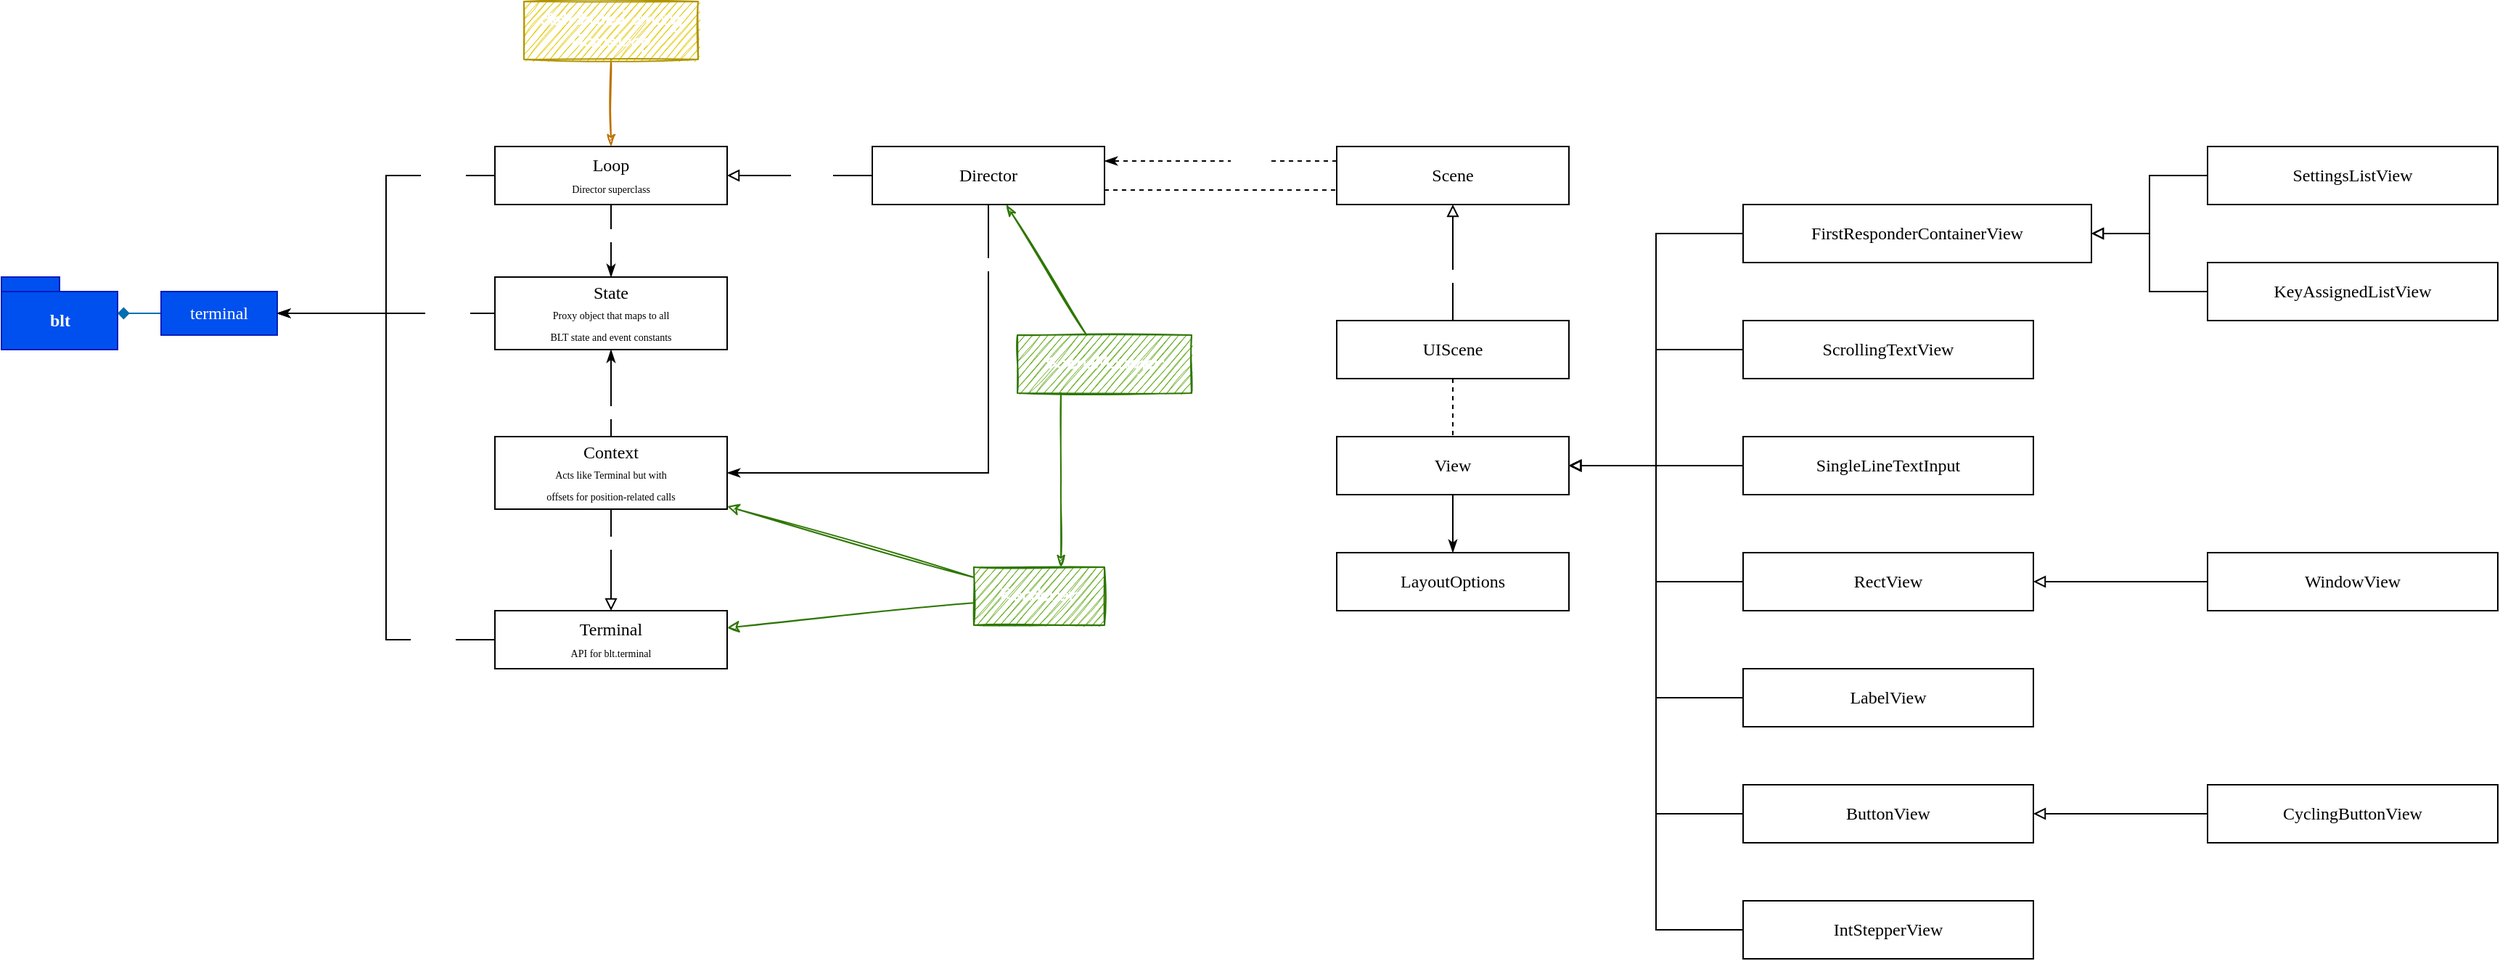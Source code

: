 <mxfile version="13.7.9" type="embed"><diagram id="SDV3DfAYb3ARsRAgTjfZ" name="Page-1"><mxGraphModel dx="3197" dy="1137" grid="1" gridSize="10" guides="1" tooltips="1" connect="1" arrows="1" fold="1" page="1" pageScale="1" pageWidth="850" pageHeight="1100" math="0" shadow="0"><root><mxCell id="0"/><mxCell id="1" parent="0"/><mxCell id="9" style="edgeStyle=elbowEdgeStyle;rounded=0;orthogonalLoop=1;jettySize=auto;html=1;endArrow=classicThin;endFill=1;fontFamily=Fira Code;" parent="1" source="2" target="6" edge="1"><mxGeometry relative="1" as="geometry"/></mxCell><mxCell id="24" value="&lt;font color=&quot;#ffffff&quot;&gt;depends&lt;/font&gt;" style="edgeLabel;html=1;align=center;verticalAlign=middle;resizable=0;points=[];fontSize=8;fontColor=#1A1A1A;" parent="9" vertex="1" connectable="0"><mxGeometry x="-0.767" relative="1" as="geometry"><mxPoint as="offset"/></mxGeometry></mxCell><mxCell id="2" value="Terminal&lt;br&gt;&lt;font style=&quot;font-size: 7px&quot;&gt;API for blt.terminal&lt;/font&gt;" style="rounded=0;whiteSpace=wrap;html=1;fontFamily=Fira Code;" parent="1" vertex="1"><mxGeometry x="420" y="500" width="160" height="40" as="geometry"/></mxCell><mxCell id="11" style="edgeStyle=elbowEdgeStyle;rounded=0;orthogonalLoop=1;jettySize=auto;html=1;endArrow=classicThin;endFill=1;fontFamily=Fira Code;" parent="1" source="3" target="10" edge="1"><mxGeometry relative="1" as="geometry"/></mxCell><mxCell id="19" value="&lt;font color=&quot;#ffffff&quot;&gt;depends&lt;/font&gt;" style="edgeLabel;html=1;align=center;verticalAlign=middle;resizable=0;points=[];fontSize=8;fontColor=#1A1A1A;" parent="11" vertex="1" connectable="0"><mxGeometry y="-4" relative="1" as="geometry"><mxPoint x="4" y="-4" as="offset"/></mxGeometry></mxCell><mxCell id="13" style="edgeStyle=elbowEdgeStyle;rounded=0;orthogonalLoop=1;jettySize=auto;html=1;endArrow=classicThin;endFill=1;fontFamily=Fira Code;" parent="1" source="3" target="6" edge="1"><mxGeometry relative="1" as="geometry"/></mxCell><mxCell id="23" value="&lt;font color=&quot;#ffffff&quot;&gt;depends&lt;/font&gt;" style="edgeLabel;html=1;align=center;verticalAlign=middle;resizable=0;points=[];fontSize=8;fontColor=#1A1A1A;" parent="13" vertex="1" connectable="0"><mxGeometry x="-0.708" relative="1" as="geometry"><mxPoint as="offset"/></mxGeometry></mxCell><mxCell id="3" value="Loop&lt;br&gt;&lt;font style=&quot;font-size: 7px&quot;&gt;Director superclass&lt;/font&gt;" style="rounded=0;whiteSpace=wrap;html=1;fontFamily=Fira Code;" parent="1" vertex="1"><mxGeometry x="420" y="180" width="160" height="40" as="geometry"/></mxCell><mxCell id="14" style="edgeStyle=elbowEdgeStyle;rounded=0;orthogonalLoop=1;jettySize=auto;html=1;endArrow=block;endFill=0;fontFamily=Fira Code;" parent="1" source="4" target="2" edge="1"><mxGeometry relative="1" as="geometry"/></mxCell><mxCell id="20" value="&lt;font color=&quot;#ffffff&quot;&gt;extends&lt;/font&gt;" style="edgeLabel;html=1;align=center;verticalAlign=middle;resizable=0;points=[];fontSize=8;fontColor=#1A1A1A;" parent="14" vertex="1" connectable="0"><mxGeometry y="12" relative="1" as="geometry"><mxPoint x="-12" y="-12" as="offset"/></mxGeometry></mxCell><mxCell id="15" style="edgeStyle=elbowEdgeStyle;rounded=0;orthogonalLoop=1;jettySize=auto;html=1;endArrow=classicThin;endFill=1;fontFamily=Fira Code;" parent="1" source="4" target="10" edge="1"><mxGeometry relative="1" as="geometry"/></mxCell><mxCell id="21" value="&lt;font color=&quot;#ffffff&quot;&gt;depends&lt;/font&gt;" style="edgeLabel;html=1;align=center;verticalAlign=middle;resizable=0;points=[];fontSize=8;fontColor=#1A1A1A;" parent="15" vertex="1" connectable="0"><mxGeometry y="13" relative="1" as="geometry"><mxPoint x="13" y="13" as="offset"/></mxGeometry></mxCell><mxCell id="4" value="Context&lt;br&gt;&lt;font style=&quot;font-size: 7px&quot;&gt;Acts like Terminal but with&lt;br&gt;offsets&amp;nbsp;for position-related calls&lt;/font&gt;" style="rounded=0;whiteSpace=wrap;html=1;fontFamily=Fira Code;" parent="1" vertex="1"><mxGeometry x="420" y="380" width="160" height="50" as="geometry"/></mxCell><mxCell id="5" value="blt" style="shape=folder;fontStyle=1;spacingTop=10;tabWidth=40;tabHeight=10;tabPosition=left;html=1;fontFamily=Fira Code;fillColor=#0050ef;strokeColor=#001DBC;fontColor=#ffffff;" parent="1" vertex="1"><mxGeometry x="80" y="270" width="80" height="50" as="geometry"/></mxCell><mxCell id="8" value="" style="edgeStyle=elbowEdgeStyle;rounded=0;orthogonalLoop=1;jettySize=auto;html=1;endArrow=diamond;endFill=1;fontFamily=Fira Code;fillColor=#1ba1e2;strokeColor=#006EAF;" parent="1" source="6" target="5" edge="1"><mxGeometry relative="1" as="geometry"/></mxCell><mxCell id="6" value="terminal" style="rounded=0;whiteSpace=wrap;html=1;fontFamily=Fira Code;fillColor=#0050ef;strokeColor=#001DBC;fontColor=#ffffff;" parent="1" vertex="1"><mxGeometry x="190" y="280" width="80" height="30" as="geometry"/></mxCell><mxCell id="12" style="edgeStyle=elbowEdgeStyle;rounded=0;orthogonalLoop=1;jettySize=auto;html=1;endArrow=classicThin;endFill=1;fontFamily=Fira Code;" parent="1" source="10" target="6" edge="1"><mxGeometry relative="1" as="geometry"/></mxCell><mxCell id="25" value="&lt;font color=&quot;#ffffff&quot;&gt;depends&lt;/font&gt;" style="edgeLabel;html=1;align=center;verticalAlign=middle;resizable=0;points=[];fontSize=8;fontColor=#1A1A1A;" parent="12" vertex="1" connectable="0"><mxGeometry x="-0.557" y="-1" relative="1" as="geometry"><mxPoint as="offset"/></mxGeometry></mxCell><mxCell id="10" value="State&lt;br&gt;&lt;font style=&quot;font-size: 7px&quot;&gt;Proxy object that maps to all &lt;br&gt;BLT state and event constants&lt;/font&gt;" style="rounded=0;whiteSpace=wrap;html=1;fontFamily=Fira Code;" parent="1" vertex="1"><mxGeometry x="420" y="270" width="160" height="50" as="geometry"/></mxCell><mxCell id="27" style="edgeStyle=elbowEdgeStyle;rounded=0;orthogonalLoop=1;jettySize=auto;html=1;endArrow=block;endFill=0;strokeWidth=1;fontSize=8;fontColor=#1A1A1A;" parent="1" source="26" target="3" edge="1"><mxGeometry relative="1" as="geometry"/></mxCell><mxCell id="30" value="&lt;font color=&quot;#ffffff&quot;&gt;extends&lt;/font&gt;" style="edgeLabel;html=1;align=center;verticalAlign=middle;resizable=0;points=[];fontSize=8;fontColor=#1A1A1A;" parent="27" vertex="1" connectable="0"><mxGeometry x="-0.004" y="8" relative="1" as="geometry"><mxPoint x="8" y="-9" as="offset"/></mxGeometry></mxCell><mxCell id="28" style="edgeStyle=elbowEdgeStyle;rounded=0;orthogonalLoop=1;jettySize=auto;html=1;endArrow=classicThin;endFill=1;strokeWidth=1;fontSize=8;fontColor=#1A1A1A;exitX=0.5;exitY=1;exitDx=0;exitDy=0;" parent="1" source="26" target="4" edge="1"><mxGeometry relative="1" as="geometry"><Array as="points"><mxPoint x="760" y="310"/></Array></mxGeometry></mxCell><mxCell id="29" value="&lt;font color=&quot;#ffffff&quot;&gt;depends&lt;/font&gt;" style="edgeLabel;html=1;align=center;verticalAlign=middle;resizable=0;points=[];fontSize=8;fontColor=#1A1A1A;" parent="28" vertex="1" connectable="0"><mxGeometry x="-0.775" relative="1" as="geometry"><mxPoint as="offset"/></mxGeometry></mxCell><mxCell id="64" style="edgeStyle=elbowEdgeStyle;rounded=0;orthogonalLoop=1;jettySize=auto;html=1;dashed=1;endArrow=none;endFill=0;strokeWidth=1;fontSize=8;fontColor=#1A1A1A;" parent="1" source="26" target="31" edge="1"><mxGeometry relative="1" as="geometry"><Array as="points"><mxPoint x="920" y="210"/></Array></mxGeometry></mxCell><mxCell id="68" style="edgeStyle=elbowEdgeStyle;rounded=0;sketch=1;orthogonalLoop=1;jettySize=auto;html=1;endArrow=classicThin;endFill=1;fillColor=#60a917;strokeColor=#2D7600;" edge="1" parent="1" source="71" target="65"><mxGeometry relative="1" as="geometry"/></mxCell><mxCell id="26" value="Director" style="rounded=0;whiteSpace=wrap;html=1;fontFamily=Fira Code;" parent="1" vertex="1"><mxGeometry x="680" y="180" width="160" height="40" as="geometry"/></mxCell><mxCell id="32" style="edgeStyle=elbowEdgeStyle;rounded=0;orthogonalLoop=1;jettySize=auto;html=1;endArrow=classicThin;endFill=1;strokeWidth=1;fontSize=8;fontColor=#1A1A1A;dashed=1;" parent="1" source="31" target="26" edge="1"><mxGeometry relative="1" as="geometry"><Array as="points"><mxPoint x="920" y="190"/></Array></mxGeometry></mxCell><mxCell id="33" value="&lt;font color=&quot;#ffffff&quot;&gt;weakref&lt;/font&gt;" style="edgeLabel;html=1;align=center;verticalAlign=middle;resizable=0;points=[];fontSize=8;fontColor=#1A1A1A;" parent="32" vertex="1" connectable="0"><mxGeometry x="0.001" y="20" relative="1" as="geometry"><mxPoint x="20" y="-21" as="offset"/></mxGeometry></mxCell><mxCell id="31" value="Scene" style="rounded=0;whiteSpace=wrap;html=1;fontFamily=Fira Code;" parent="1" vertex="1"><mxGeometry x="1000" y="180" width="160" height="40" as="geometry"/></mxCell><mxCell id="35" style="edgeStyle=elbowEdgeStyle;rounded=0;orthogonalLoop=1;jettySize=auto;html=1;endArrow=block;endFill=0;strokeWidth=1;fontSize=8;fontColor=#1A1A1A;" parent="1" source="34" target="31" edge="1"><mxGeometry relative="1" as="geometry"/></mxCell><mxCell id="36" value="&lt;font color=&quot;#ffffff&quot;&gt;extends&lt;/font&gt;" style="edgeLabel;html=1;align=center;verticalAlign=middle;resizable=0;points=[];fontSize=8;fontColor=#1A1A1A;" parent="35" vertex="1" connectable="0"><mxGeometry y="-9" relative="1" as="geometry"><mxPoint x="-9" y="9" as="offset"/></mxGeometry></mxCell><mxCell id="38" style="edgeStyle=elbowEdgeStyle;rounded=0;orthogonalLoop=1;jettySize=auto;html=1;endArrow=none;endFill=0;strokeWidth=1;fontSize=8;fontColor=#1A1A1A;dashed=1;" parent="1" source="34" target="37" edge="1"><mxGeometry relative="1" as="geometry"/></mxCell><mxCell id="34" value="UIScene" style="rounded=0;whiteSpace=wrap;html=1;fontFamily=Fira Code;" parent="1" vertex="1"><mxGeometry x="1000" y="300" width="160" height="40" as="geometry"/></mxCell><mxCell id="40" value="" style="edgeStyle=elbowEdgeStyle;rounded=0;orthogonalLoop=1;jettySize=auto;html=1;endArrow=classicThin;endFill=1;strokeWidth=1;fontSize=8;fontColor=#1A1A1A;" parent="1" source="37" target="39" edge="1"><mxGeometry relative="1" as="geometry"/></mxCell><mxCell id="37" value="View" style="rounded=0;whiteSpace=wrap;html=1;fontFamily=Fira Code;" parent="1" vertex="1"><mxGeometry x="1000" y="380" width="160" height="40" as="geometry"/></mxCell><mxCell id="39" value="LayoutOptions" style="rounded=0;whiteSpace=wrap;html=1;fontFamily=Fira Code;" parent="1" vertex="1"><mxGeometry x="1000" y="460" width="160" height="40" as="geometry"/></mxCell><mxCell id="42" value="" style="edgeStyle=elbowEdgeStyle;rounded=0;orthogonalLoop=1;jettySize=auto;html=1;endArrow=block;endFill=0;strokeWidth=1;fontSize=8;fontColor=#1A1A1A;" parent="1" source="41" target="37" edge="1"><mxGeometry relative="1" as="geometry"/></mxCell><mxCell id="41" value="FirstResponderContainerView" style="rounded=0;whiteSpace=wrap;html=1;fontFamily=Fira Code;" parent="1" vertex="1"><mxGeometry x="1280" y="220" width="240" height="40" as="geometry"/></mxCell><mxCell id="45" value="" style="edgeStyle=elbowEdgeStyle;rounded=0;orthogonalLoop=1;jettySize=auto;html=1;endArrow=block;endFill=0;strokeWidth=1;fontSize=8;fontColor=#1A1A1A;" parent="1" source="44" target="41" edge="1"><mxGeometry relative="1" as="geometry"/></mxCell><mxCell id="44" value="SettingsListView" style="rounded=0;whiteSpace=wrap;html=1;fontFamily=Fira Code;" parent="1" vertex="1"><mxGeometry x="1600" y="180" width="200" height="40" as="geometry"/></mxCell><mxCell id="47" style="edgeStyle=elbowEdgeStyle;rounded=0;orthogonalLoop=1;jettySize=auto;html=1;endArrow=block;endFill=0;strokeWidth=1;fontSize=8;fontColor=#1A1A1A;" parent="1" source="46" target="41" edge="1"><mxGeometry relative="1" as="geometry"/></mxCell><mxCell id="46" value="KeyAssignedListView" style="rounded=0;whiteSpace=wrap;html=1;fontFamily=Fira Code;" parent="1" vertex="1"><mxGeometry x="1600" y="260" width="200" height="40" as="geometry"/></mxCell><mxCell id="49" style="edgeStyle=elbowEdgeStyle;rounded=0;orthogonalLoop=1;jettySize=auto;html=1;endArrow=block;endFill=0;strokeWidth=1;fontSize=8;fontColor=#1A1A1A;" parent="1" source="48" target="37" edge="1"><mxGeometry relative="1" as="geometry"/></mxCell><mxCell id="48" value="ScrollingTextView" style="rounded=0;whiteSpace=wrap;html=1;fontFamily=Fira Code;" parent="1" vertex="1"><mxGeometry x="1280" y="300" width="200" height="40" as="geometry"/></mxCell><mxCell id="51" style="edgeStyle=elbowEdgeStyle;rounded=0;orthogonalLoop=1;jettySize=auto;html=1;endArrow=block;endFill=0;strokeWidth=1;fontSize=8;fontColor=#1A1A1A;" parent="1" source="50" target="37" edge="1"><mxGeometry relative="1" as="geometry"/></mxCell><mxCell id="50" value="SingleLineTextInput" style="rounded=0;whiteSpace=wrap;html=1;fontFamily=Fira Code;" parent="1" vertex="1"><mxGeometry x="1280" y="380" width="200" height="40" as="geometry"/></mxCell><mxCell id="53" style="edgeStyle=elbowEdgeStyle;rounded=0;orthogonalLoop=1;jettySize=auto;html=1;endArrow=block;endFill=0;strokeWidth=1;fontSize=8;fontColor=#1A1A1A;" parent="1" source="52" target="37" edge="1"><mxGeometry relative="1" as="geometry"/></mxCell><mxCell id="52" value="RectView" style="rounded=0;whiteSpace=wrap;html=1;fontFamily=Fira Code;" parent="1" vertex="1"><mxGeometry x="1280" y="460" width="200" height="40" as="geometry"/></mxCell><mxCell id="55" value="" style="edgeStyle=elbowEdgeStyle;rounded=0;orthogonalLoop=1;jettySize=auto;html=1;endArrow=block;endFill=0;strokeWidth=1;fontSize=8;fontColor=#1A1A1A;" parent="1" source="54" target="52" edge="1"><mxGeometry relative="1" as="geometry"/></mxCell><mxCell id="54" value="WindowView" style="rounded=0;whiteSpace=wrap;html=1;fontFamily=Fira Code;" parent="1" vertex="1"><mxGeometry x="1600" y="460" width="200" height="40" as="geometry"/></mxCell><mxCell id="57" style="edgeStyle=elbowEdgeStyle;rounded=0;orthogonalLoop=1;jettySize=auto;html=1;endArrow=block;endFill=0;strokeWidth=1;fontSize=8;fontColor=#1A1A1A;" parent="1" source="56" target="37" edge="1"><mxGeometry relative="1" as="geometry"/></mxCell><mxCell id="56" value="LabelView" style="rounded=0;whiteSpace=wrap;html=1;fontFamily=Fira Code;" parent="1" vertex="1"><mxGeometry x="1280" y="540" width="200" height="40" as="geometry"/></mxCell><mxCell id="59" style="edgeStyle=elbowEdgeStyle;rounded=0;orthogonalLoop=1;jettySize=auto;html=1;endArrow=block;endFill=0;strokeWidth=1;fontSize=8;fontColor=#1A1A1A;" parent="1" source="58" target="37" edge="1"><mxGeometry relative="1" as="geometry"/></mxCell><mxCell id="58" value="ButtonView" style="rounded=0;whiteSpace=wrap;html=1;fontFamily=Fira Code;" parent="1" vertex="1"><mxGeometry x="1280" y="620" width="200" height="40" as="geometry"/></mxCell><mxCell id="61" style="edgeStyle=elbowEdgeStyle;rounded=0;orthogonalLoop=1;jettySize=auto;html=1;endArrow=block;endFill=0;strokeWidth=1;fontSize=8;fontColor=#1A1A1A;" parent="1" source="60" target="37" edge="1"><mxGeometry relative="1" as="geometry"/></mxCell><mxCell id="60" value="IntStepperView" style="rounded=0;whiteSpace=wrap;html=1;fontFamily=Fira Code;" parent="1" vertex="1"><mxGeometry x="1280" y="700" width="200" height="40" as="geometry"/></mxCell><mxCell id="63" style="edgeStyle=elbowEdgeStyle;rounded=0;orthogonalLoop=1;jettySize=auto;html=1;endArrow=block;endFill=0;strokeWidth=1;fontSize=8;fontColor=#1A1A1A;" parent="1" source="62" target="58" edge="1"><mxGeometry relative="1" as="geometry"/></mxCell><mxCell id="62" value="CyclingButtonView" style="rounded=0;whiteSpace=wrap;html=1;fontFamily=Fira Code;" parent="1" vertex="1"><mxGeometry x="1600" y="620" width="200" height="40" as="geometry"/></mxCell><mxCell id="66" style="rounded=0;orthogonalLoop=1;jettySize=auto;html=1;sketch=1;fillColor=#60a917;strokeColor=#2D7600;" edge="1" parent="1" source="65" target="4"><mxGeometry relative="1" as="geometry"/></mxCell><mxCell id="67" style="rounded=0;orthogonalLoop=1;jettySize=auto;html=1;sketch=1;fillColor=#60a917;strokeColor=#2D7600;" edge="1" parent="1" source="65" target="2"><mxGeometry relative="1" as="geometry"/></mxCell><mxCell id="65" value="Renderer" style="rounded=0;whiteSpace=wrap;html=1;sketch=1;fontFamily=Architects Daughter;fontSource=https%3A%2F%2Ffonts.googleapis.com%2Fcss%3Ffamily%3DArchitects%2BDaughter;fillColor=#60a917;strokeColor=#2D7600;fontColor=#ffffff;fontStyle=1" vertex="1" parent="1"><mxGeometry x="750" y="470" width="90" height="40" as="geometry"/></mxCell><mxCell id="70" style="rounded=0;sketch=1;orthogonalLoop=1;jettySize=auto;html=1;endArrow=classicThin;endFill=1;fillColor=#f0a30a;strokeColor=#BD7000;" edge="1" parent="1" source="69" target="3"><mxGeometry relative="1" as="geometry"/></mxCell><mxCell id="69" value="distributed among&lt;br&gt;Game.loop" style="rounded=0;whiteSpace=wrap;html=1;sketch=1;fontFamily=Architects Daughter;fontSource=https%3A%2F%2Ffonts.googleapis.com%2Fcss%3Ffamily%3DArchitects%2BDaughter;fillColor=#e3c800;strokeColor=#B09500;fontStyle=1;fontColor=#FFFFFF;labelBorderColor=none;" vertex="1" parent="1"><mxGeometry x="440" y="80" width="120" height="40" as="geometry"/></mxCell><mxCell id="72" value="" style="edgeStyle=none;rounded=0;sketch=1;orthogonalLoop=1;jettySize=auto;html=1;endArrow=classicThin;endFill=1;fontColor=#FFFFFF;fillColor=#60a917;strokeColor=#2D7600;" edge="1" parent="1" source="71" target="26"><mxGeometry relative="1" as="geometry"/></mxCell><mxCell id="71" value="SceneManager" style="rounded=0;whiteSpace=wrap;html=1;sketch=1;fontFamily=Architects Daughter;fontSource=https%3A%2F%2Ffonts.googleapis.com%2Fcss%3Ffamily%3DArchitects%2BDaughter;fillColor=#60a917;strokeColor=#2D7600;fontStyle=1;fontColor=#ffffff;labelBorderColor=none;" vertex="1" parent="1"><mxGeometry x="780" y="310" width="120" height="40" as="geometry"/></mxCell></root></mxGraphModel></diagram></mxfile>